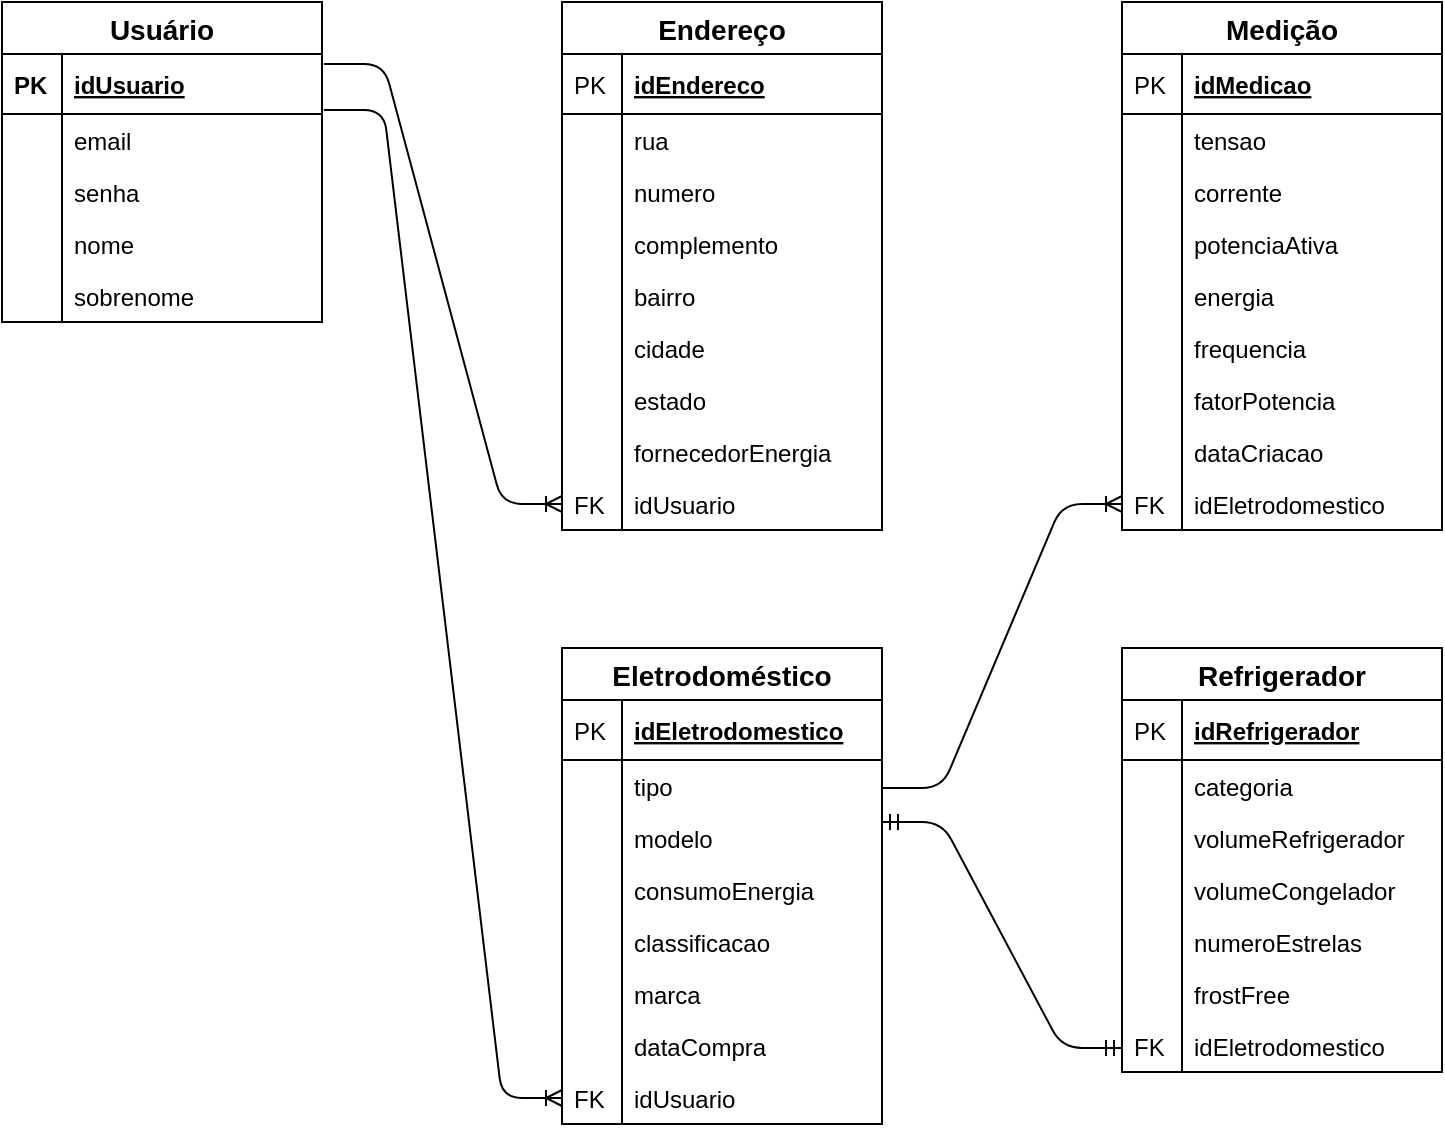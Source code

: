 <mxfile version="12.9.14" type="device"><diagram id="C5RBs43oDa-KdzZeNtuy" name="Page-1"><mxGraphModel dx="780" dy="775" grid="1" gridSize="10" guides="1" tooltips="1" connect="1" arrows="1" fold="1" page="1" pageScale="1" pageWidth="827" pageHeight="1169" math="0" shadow="0"><root><mxCell id="WIyWlLk6GJQsqaUBKTNV-0"/><mxCell id="WIyWlLk6GJQsqaUBKTNV-1" parent="WIyWlLk6GJQsqaUBKTNV-0"/><mxCell id="vI09K3gI-qspWk6bC4wD-117" value="" style="edgeStyle=entityRelationEdgeStyle;fontSize=12;html=1;endArrow=ERoneToMany;exitX=1.006;exitY=0.167;exitDx=0;exitDy=0;entryX=0;entryY=0.5;entryDx=0;entryDy=0;exitPerimeter=0;" edge="1" parent="WIyWlLk6GJQsqaUBKTNV-1" source="vI09K3gI-qspWk6bC4wD-17" target="vI09K3gI-qspWk6bC4wD-96"><mxGeometry width="100" height="100" relative="1" as="geometry"><mxPoint x="390" y="870" as="sourcePoint"/><mxPoint x="490" y="770" as="targetPoint"/></mxGeometry></mxCell><mxCell id="vI09K3gI-qspWk6bC4wD-118" value="" style="edgeStyle=entityRelationEdgeStyle;fontSize=12;html=1;endArrow=ERoneToMany;exitX=1.006;exitY=0.933;exitDx=0;exitDy=0;entryX=0;entryY=0.5;entryDx=0;entryDy=0;exitPerimeter=0;" edge="1" parent="WIyWlLk6GJQsqaUBKTNV-1" source="vI09K3gI-qspWk6bC4wD-17" target="vI09K3gI-qspWk6bC4wD-40"><mxGeometry width="100" height="100" relative="1" as="geometry"><mxPoint x="390" y="870" as="sourcePoint"/><mxPoint x="490" y="770" as="targetPoint"/></mxGeometry></mxCell><mxCell id="vI09K3gI-qspWk6bC4wD-16" value="Usuário" style="swimlane;fontStyle=1;childLayout=stackLayout;horizontal=1;startSize=26;horizontalStack=0;resizeParent=1;resizeParentMax=0;resizeLast=0;collapsible=1;marginBottom=0;align=center;fontSize=14;" vertex="1" parent="WIyWlLk6GJQsqaUBKTNV-1"><mxGeometry x="80" y="477" width="160" height="160" as="geometry"/></mxCell><mxCell id="vI09K3gI-qspWk6bC4wD-17" value="idUsuario" style="shape=partialRectangle;top=0;left=0;right=0;bottom=1;align=left;verticalAlign=middle;fillColor=none;spacingLeft=34;spacingRight=4;overflow=hidden;rotatable=0;points=[[0,0.5],[1,0.5]];portConstraint=eastwest;dropTarget=0;fontStyle=5;fontSize=12;" vertex="1" parent="vI09K3gI-qspWk6bC4wD-16"><mxGeometry y="26" width="160" height="30" as="geometry"/></mxCell><mxCell id="vI09K3gI-qspWk6bC4wD-18" value="PK" style="shape=partialRectangle;top=0;left=0;bottom=0;fillColor=none;align=left;verticalAlign=middle;spacingLeft=4;spacingRight=4;overflow=hidden;rotatable=0;points=[];portConstraint=eastwest;part=1;fontSize=12;fontStyle=1" vertex="1" connectable="0" parent="vI09K3gI-qspWk6bC4wD-17"><mxGeometry width="30" height="30" as="geometry"/></mxCell><mxCell id="vI09K3gI-qspWk6bC4wD-31" value="email" style="shape=partialRectangle;top=0;left=0;right=0;bottom=0;align=left;verticalAlign=top;fillColor=none;spacingLeft=34;spacingRight=4;overflow=hidden;rotatable=0;points=[[0,0.5],[1,0.5]];portConstraint=eastwest;dropTarget=0;fontSize=12;" vertex="1" parent="vI09K3gI-qspWk6bC4wD-16"><mxGeometry y="56" width="160" height="26" as="geometry"/></mxCell><mxCell id="vI09K3gI-qspWk6bC4wD-32" value="" style="shape=partialRectangle;top=0;left=0;bottom=0;fillColor=none;align=left;verticalAlign=top;spacingLeft=4;spacingRight=4;overflow=hidden;rotatable=0;points=[];portConstraint=eastwest;part=1;fontSize=12;" vertex="1" connectable="0" parent="vI09K3gI-qspWk6bC4wD-31"><mxGeometry width="30" height="26" as="geometry"/></mxCell><mxCell id="vI09K3gI-qspWk6bC4wD-19" value="senha" style="shape=partialRectangle;top=0;left=0;right=0;bottom=0;align=left;verticalAlign=top;fillColor=none;spacingLeft=34;spacingRight=4;overflow=hidden;rotatable=0;points=[[0,0.5],[1,0.5]];portConstraint=eastwest;dropTarget=0;fontSize=12;" vertex="1" parent="vI09K3gI-qspWk6bC4wD-16"><mxGeometry y="82" width="160" height="26" as="geometry"/></mxCell><mxCell id="vI09K3gI-qspWk6bC4wD-20" value="" style="shape=partialRectangle;top=0;left=0;bottom=0;fillColor=none;align=left;verticalAlign=top;spacingLeft=4;spacingRight=4;overflow=hidden;rotatable=0;points=[];portConstraint=eastwest;part=1;fontSize=12;" vertex="1" connectable="0" parent="vI09K3gI-qspWk6bC4wD-19"><mxGeometry width="30" height="26" as="geometry"/></mxCell><mxCell id="vI09K3gI-qspWk6bC4wD-35" value="nome" style="shape=partialRectangle;top=0;left=0;right=0;bottom=0;align=left;verticalAlign=top;fillColor=none;spacingLeft=34;spacingRight=4;overflow=hidden;rotatable=0;points=[[0,0.5],[1,0.5]];portConstraint=eastwest;dropTarget=0;fontSize=12;" vertex="1" parent="vI09K3gI-qspWk6bC4wD-16"><mxGeometry y="108" width="160" height="26" as="geometry"/></mxCell><mxCell id="vI09K3gI-qspWk6bC4wD-36" value="" style="shape=partialRectangle;top=0;left=0;bottom=0;fillColor=none;align=left;verticalAlign=top;spacingLeft=4;spacingRight=4;overflow=hidden;rotatable=0;points=[];portConstraint=eastwest;part=1;fontSize=12;" vertex="1" connectable="0" parent="vI09K3gI-qspWk6bC4wD-35"><mxGeometry width="30" height="26" as="geometry"/></mxCell><mxCell id="vI09K3gI-qspWk6bC4wD-21" value="sobrenome" style="shape=partialRectangle;top=0;left=0;right=0;bottom=0;align=left;verticalAlign=top;fillColor=none;spacingLeft=34;spacingRight=4;overflow=hidden;rotatable=0;points=[[0,0.5],[1,0.5]];portConstraint=eastwest;dropTarget=0;fontSize=12;" vertex="1" parent="vI09K3gI-qspWk6bC4wD-16"><mxGeometry y="134" width="160" height="26" as="geometry"/></mxCell><mxCell id="vI09K3gI-qspWk6bC4wD-22" value="" style="shape=partialRectangle;top=0;left=0;bottom=0;fillColor=none;align=left;verticalAlign=top;spacingLeft=4;spacingRight=4;overflow=hidden;rotatable=0;points=[];portConstraint=eastwest;part=1;fontSize=12;" vertex="1" connectable="0" parent="vI09K3gI-qspWk6bC4wD-21"><mxGeometry width="30" height="26" as="geometry"/></mxCell><mxCell id="vI09K3gI-qspWk6bC4wD-77" value="Endereço" style="swimlane;fontStyle=1;childLayout=stackLayout;horizontal=1;startSize=26;horizontalStack=0;resizeParent=1;resizeParentMax=0;resizeLast=0;collapsible=1;marginBottom=0;align=center;fontSize=14;" vertex="1" parent="WIyWlLk6GJQsqaUBKTNV-1"><mxGeometry x="360" y="477" width="160" height="264" as="geometry"/></mxCell><mxCell id="vI09K3gI-qspWk6bC4wD-78" value="idEndereco" style="shape=partialRectangle;top=0;left=0;right=0;bottom=1;align=left;verticalAlign=middle;fillColor=none;spacingLeft=34;spacingRight=4;overflow=hidden;rotatable=0;points=[[0,0.5],[1,0.5]];portConstraint=eastwest;dropTarget=0;fontStyle=5;fontSize=12;" vertex="1" parent="vI09K3gI-qspWk6bC4wD-77"><mxGeometry y="26" width="160" height="30" as="geometry"/></mxCell><mxCell id="vI09K3gI-qspWk6bC4wD-79" value="PK" style="shape=partialRectangle;top=0;left=0;bottom=0;fillColor=none;align=left;verticalAlign=middle;spacingLeft=4;spacingRight=4;overflow=hidden;rotatable=0;points=[];portConstraint=eastwest;part=1;fontSize=12;" vertex="1" connectable="0" parent="vI09K3gI-qspWk6bC4wD-78"><mxGeometry width="30" height="30" as="geometry"/></mxCell><mxCell id="vI09K3gI-qspWk6bC4wD-80" value="rua" style="shape=partialRectangle;top=0;left=0;right=0;bottom=0;align=left;verticalAlign=top;fillColor=none;spacingLeft=34;spacingRight=4;overflow=hidden;rotatable=0;points=[[0,0.5],[1,0.5]];portConstraint=eastwest;dropTarget=0;fontSize=12;" vertex="1" parent="vI09K3gI-qspWk6bC4wD-77"><mxGeometry y="56" width="160" height="26" as="geometry"/></mxCell><mxCell id="vI09K3gI-qspWk6bC4wD-81" value="" style="shape=partialRectangle;top=0;left=0;bottom=0;fillColor=none;align=left;verticalAlign=top;spacingLeft=4;spacingRight=4;overflow=hidden;rotatable=0;points=[];portConstraint=eastwest;part=1;fontSize=12;" vertex="1" connectable="0" parent="vI09K3gI-qspWk6bC4wD-80"><mxGeometry width="30" height="26" as="geometry"/></mxCell><mxCell id="vI09K3gI-qspWk6bC4wD-90" value="numero" style="shape=partialRectangle;top=0;left=0;right=0;bottom=0;align=left;verticalAlign=top;fillColor=none;spacingLeft=34;spacingRight=4;overflow=hidden;rotatable=0;points=[[0,0.5],[1,0.5]];portConstraint=eastwest;dropTarget=0;fontSize=12;" vertex="1" parent="vI09K3gI-qspWk6bC4wD-77"><mxGeometry y="82" width="160" height="26" as="geometry"/></mxCell><mxCell id="vI09K3gI-qspWk6bC4wD-91" value="" style="shape=partialRectangle;top=0;left=0;bottom=0;fillColor=none;align=left;verticalAlign=top;spacingLeft=4;spacingRight=4;overflow=hidden;rotatable=0;points=[];portConstraint=eastwest;part=1;fontSize=12;" vertex="1" connectable="0" parent="vI09K3gI-qspWk6bC4wD-90"><mxGeometry width="30" height="26" as="geometry"/></mxCell><mxCell id="vI09K3gI-qspWk6bC4wD-88" value="complemento" style="shape=partialRectangle;top=0;left=0;right=0;bottom=0;align=left;verticalAlign=top;fillColor=none;spacingLeft=34;spacingRight=4;overflow=hidden;rotatable=0;points=[[0,0.5],[1,0.5]];portConstraint=eastwest;dropTarget=0;fontSize=12;" vertex="1" parent="vI09K3gI-qspWk6bC4wD-77"><mxGeometry y="108" width="160" height="26" as="geometry"/></mxCell><mxCell id="vI09K3gI-qspWk6bC4wD-89" value="" style="shape=partialRectangle;top=0;left=0;bottom=0;fillColor=none;align=left;verticalAlign=top;spacingLeft=4;spacingRight=4;overflow=hidden;rotatable=0;points=[];portConstraint=eastwest;part=1;fontSize=12;" vertex="1" connectable="0" parent="vI09K3gI-qspWk6bC4wD-88"><mxGeometry width="30" height="26" as="geometry"/></mxCell><mxCell id="vI09K3gI-qspWk6bC4wD-82" value="bairro" style="shape=partialRectangle;top=0;left=0;right=0;bottom=0;align=left;verticalAlign=top;fillColor=none;spacingLeft=34;spacingRight=4;overflow=hidden;rotatable=0;points=[[0,0.5],[1,0.5]];portConstraint=eastwest;dropTarget=0;fontSize=12;" vertex="1" parent="vI09K3gI-qspWk6bC4wD-77"><mxGeometry y="134" width="160" height="26" as="geometry"/></mxCell><mxCell id="vI09K3gI-qspWk6bC4wD-83" value="" style="shape=partialRectangle;top=0;left=0;bottom=0;fillColor=none;align=left;verticalAlign=top;spacingLeft=4;spacingRight=4;overflow=hidden;rotatable=0;points=[];portConstraint=eastwest;part=1;fontSize=12;" vertex="1" connectable="0" parent="vI09K3gI-qspWk6bC4wD-82"><mxGeometry width="30" height="26" as="geometry"/></mxCell><mxCell id="vI09K3gI-qspWk6bC4wD-84" value="cidade" style="shape=partialRectangle;top=0;left=0;right=0;bottom=0;align=left;verticalAlign=top;fillColor=none;spacingLeft=34;spacingRight=4;overflow=hidden;rotatable=0;points=[[0,0.5],[1,0.5]];portConstraint=eastwest;dropTarget=0;fontSize=12;" vertex="1" parent="vI09K3gI-qspWk6bC4wD-77"><mxGeometry y="160" width="160" height="26" as="geometry"/></mxCell><mxCell id="vI09K3gI-qspWk6bC4wD-85" value="" style="shape=partialRectangle;top=0;left=0;bottom=0;fillColor=none;align=left;verticalAlign=top;spacingLeft=4;spacingRight=4;overflow=hidden;rotatable=0;points=[];portConstraint=eastwest;part=1;fontSize=12;" vertex="1" connectable="0" parent="vI09K3gI-qspWk6bC4wD-84"><mxGeometry width="30" height="26" as="geometry"/></mxCell><mxCell id="vI09K3gI-qspWk6bC4wD-92" value="estado" style="shape=partialRectangle;top=0;left=0;right=0;bottom=0;align=left;verticalAlign=top;fillColor=none;spacingLeft=34;spacingRight=4;overflow=hidden;rotatable=0;points=[[0,0.5],[1,0.5]];portConstraint=eastwest;dropTarget=0;fontSize=12;" vertex="1" parent="vI09K3gI-qspWk6bC4wD-77"><mxGeometry y="186" width="160" height="26" as="geometry"/></mxCell><mxCell id="vI09K3gI-qspWk6bC4wD-93" value="" style="shape=partialRectangle;top=0;left=0;bottom=0;fillColor=none;align=left;verticalAlign=top;spacingLeft=4;spacingRight=4;overflow=hidden;rotatable=0;points=[];portConstraint=eastwest;part=1;fontSize=12;" vertex="1" connectable="0" parent="vI09K3gI-qspWk6bC4wD-92"><mxGeometry width="30" height="26" as="geometry"/></mxCell><mxCell id="vI09K3gI-qspWk6bC4wD-94" value="fornecedorEnergia" style="shape=partialRectangle;top=0;left=0;right=0;bottom=0;align=left;verticalAlign=top;fillColor=none;spacingLeft=34;spacingRight=4;overflow=hidden;rotatable=0;points=[[0,0.5],[1,0.5]];portConstraint=eastwest;dropTarget=0;fontSize=12;" vertex="1" parent="vI09K3gI-qspWk6bC4wD-77"><mxGeometry y="212" width="160" height="26" as="geometry"/></mxCell><mxCell id="vI09K3gI-qspWk6bC4wD-95" value="" style="shape=partialRectangle;top=0;left=0;bottom=0;fillColor=none;align=left;verticalAlign=top;spacingLeft=4;spacingRight=4;overflow=hidden;rotatable=0;points=[];portConstraint=eastwest;part=1;fontSize=12;" vertex="1" connectable="0" parent="vI09K3gI-qspWk6bC4wD-94"><mxGeometry width="30" height="26" as="geometry"/></mxCell><mxCell id="vI09K3gI-qspWk6bC4wD-96" value="idUsuario" style="shape=partialRectangle;top=0;left=0;right=0;bottom=0;align=left;verticalAlign=top;fillColor=none;spacingLeft=34;spacingRight=4;overflow=hidden;rotatable=0;points=[[0,0.5],[1,0.5]];portConstraint=eastwest;dropTarget=0;fontSize=12;" vertex="1" parent="vI09K3gI-qspWk6bC4wD-77"><mxGeometry y="238" width="160" height="26" as="geometry"/></mxCell><mxCell id="vI09K3gI-qspWk6bC4wD-97" value="FK" style="shape=partialRectangle;top=0;left=0;bottom=0;fillColor=none;align=left;verticalAlign=top;spacingLeft=4;spacingRight=4;overflow=hidden;rotatable=0;points=[];portConstraint=eastwest;part=1;fontSize=12;" vertex="1" connectable="0" parent="vI09K3gI-qspWk6bC4wD-96"><mxGeometry width="30" height="26" as="geometry"/></mxCell><mxCell id="vI09K3gI-qspWk6bC4wD-54" value="Medição" style="swimlane;fontStyle=1;childLayout=stackLayout;horizontal=1;startSize=26;horizontalStack=0;resizeParent=1;resizeParentMax=0;resizeLast=0;collapsible=1;marginBottom=0;align=center;fontSize=14;" vertex="1" parent="WIyWlLk6GJQsqaUBKTNV-1"><mxGeometry x="640" y="477" width="160" height="264" as="geometry"/></mxCell><mxCell id="vI09K3gI-qspWk6bC4wD-55" value="idMedicao" style="shape=partialRectangle;top=0;left=0;right=0;bottom=1;align=left;verticalAlign=middle;fillColor=none;spacingLeft=34;spacingRight=4;overflow=hidden;rotatable=0;points=[[0,0.5],[1,0.5]];portConstraint=eastwest;dropTarget=0;fontStyle=5;fontSize=12;" vertex="1" parent="vI09K3gI-qspWk6bC4wD-54"><mxGeometry y="26" width="160" height="30" as="geometry"/></mxCell><mxCell id="vI09K3gI-qspWk6bC4wD-56" value="PK" style="shape=partialRectangle;top=0;left=0;bottom=0;fillColor=none;align=left;verticalAlign=middle;spacingLeft=4;spacingRight=4;overflow=hidden;rotatable=0;points=[];portConstraint=eastwest;part=1;fontSize=12;" vertex="1" connectable="0" parent="vI09K3gI-qspWk6bC4wD-55"><mxGeometry width="30" height="30" as="geometry"/></mxCell><mxCell id="vI09K3gI-qspWk6bC4wD-59" value="tensao" style="shape=partialRectangle;top=0;left=0;right=0;bottom=0;align=left;verticalAlign=top;fillColor=none;spacingLeft=34;spacingRight=4;overflow=hidden;rotatable=0;points=[[0,0.5],[1,0.5]];portConstraint=eastwest;dropTarget=0;fontSize=12;" vertex="1" parent="vI09K3gI-qspWk6bC4wD-54"><mxGeometry y="56" width="160" height="26" as="geometry"/></mxCell><mxCell id="vI09K3gI-qspWk6bC4wD-60" value="" style="shape=partialRectangle;top=0;left=0;bottom=0;fillColor=none;align=left;verticalAlign=top;spacingLeft=4;spacingRight=4;overflow=hidden;rotatable=0;points=[];portConstraint=eastwest;part=1;fontSize=12;" vertex="1" connectable="0" parent="vI09K3gI-qspWk6bC4wD-59"><mxGeometry width="30" height="26" as="geometry"/></mxCell><mxCell id="vI09K3gI-qspWk6bC4wD-61" value="corrente" style="shape=partialRectangle;top=0;left=0;right=0;bottom=0;align=left;verticalAlign=top;fillColor=none;spacingLeft=34;spacingRight=4;overflow=hidden;rotatable=0;points=[[0,0.5],[1,0.5]];portConstraint=eastwest;dropTarget=0;fontSize=12;" vertex="1" parent="vI09K3gI-qspWk6bC4wD-54"><mxGeometry y="82" width="160" height="26" as="geometry"/></mxCell><mxCell id="vI09K3gI-qspWk6bC4wD-62" value="" style="shape=partialRectangle;top=0;left=0;bottom=0;fillColor=none;align=left;verticalAlign=top;spacingLeft=4;spacingRight=4;overflow=hidden;rotatable=0;points=[];portConstraint=eastwest;part=1;fontSize=12;" vertex="1" connectable="0" parent="vI09K3gI-qspWk6bC4wD-61"><mxGeometry width="30" height="26" as="geometry"/></mxCell><mxCell id="vI09K3gI-qspWk6bC4wD-67" value="potenciaAtiva" style="shape=partialRectangle;top=0;left=0;right=0;bottom=0;align=left;verticalAlign=top;fillColor=none;spacingLeft=34;spacingRight=4;overflow=hidden;rotatable=0;points=[[0,0.5],[1,0.5]];portConstraint=eastwest;dropTarget=0;fontSize=12;" vertex="1" parent="vI09K3gI-qspWk6bC4wD-54"><mxGeometry y="108" width="160" height="26" as="geometry"/></mxCell><mxCell id="vI09K3gI-qspWk6bC4wD-68" value="" style="shape=partialRectangle;top=0;left=0;bottom=0;fillColor=none;align=left;verticalAlign=top;spacingLeft=4;spacingRight=4;overflow=hidden;rotatable=0;points=[];portConstraint=eastwest;part=1;fontSize=12;" vertex="1" connectable="0" parent="vI09K3gI-qspWk6bC4wD-67"><mxGeometry width="30" height="26" as="geometry"/></mxCell><mxCell id="vI09K3gI-qspWk6bC4wD-69" value="energia" style="shape=partialRectangle;top=0;left=0;right=0;bottom=0;align=left;verticalAlign=top;fillColor=none;spacingLeft=34;spacingRight=4;overflow=hidden;rotatable=0;points=[[0,0.5],[1,0.5]];portConstraint=eastwest;dropTarget=0;fontSize=12;" vertex="1" parent="vI09K3gI-qspWk6bC4wD-54"><mxGeometry y="134" width="160" height="26" as="geometry"/></mxCell><mxCell id="vI09K3gI-qspWk6bC4wD-70" value="" style="shape=partialRectangle;top=0;left=0;bottom=0;fillColor=none;align=left;verticalAlign=top;spacingLeft=4;spacingRight=4;overflow=hidden;rotatable=0;points=[];portConstraint=eastwest;part=1;fontSize=12;" vertex="1" connectable="0" parent="vI09K3gI-qspWk6bC4wD-69"><mxGeometry width="30" height="26" as="geometry"/></mxCell><mxCell id="vI09K3gI-qspWk6bC4wD-71" value="frequencia" style="shape=partialRectangle;top=0;left=0;right=0;bottom=0;align=left;verticalAlign=top;fillColor=none;spacingLeft=34;spacingRight=4;overflow=hidden;rotatable=0;points=[[0,0.5],[1,0.5]];portConstraint=eastwest;dropTarget=0;fontSize=12;" vertex="1" parent="vI09K3gI-qspWk6bC4wD-54"><mxGeometry y="160" width="160" height="26" as="geometry"/></mxCell><mxCell id="vI09K3gI-qspWk6bC4wD-72" value="" style="shape=partialRectangle;top=0;left=0;bottom=0;fillColor=none;align=left;verticalAlign=top;spacingLeft=4;spacingRight=4;overflow=hidden;rotatable=0;points=[];portConstraint=eastwest;part=1;fontSize=12;" vertex="1" connectable="0" parent="vI09K3gI-qspWk6bC4wD-71"><mxGeometry width="30" height="26" as="geometry"/></mxCell><mxCell id="vI09K3gI-qspWk6bC4wD-73" value="fatorPotencia" style="shape=partialRectangle;top=0;left=0;right=0;bottom=0;align=left;verticalAlign=top;fillColor=none;spacingLeft=34;spacingRight=4;overflow=hidden;rotatable=0;points=[[0,0.5],[1,0.5]];portConstraint=eastwest;dropTarget=0;fontSize=12;" vertex="1" parent="vI09K3gI-qspWk6bC4wD-54"><mxGeometry y="186" width="160" height="26" as="geometry"/></mxCell><mxCell id="vI09K3gI-qspWk6bC4wD-74" value="" style="shape=partialRectangle;top=0;left=0;bottom=0;fillColor=none;align=left;verticalAlign=top;spacingLeft=4;spacingRight=4;overflow=hidden;rotatable=0;points=[];portConstraint=eastwest;part=1;fontSize=12;" vertex="1" connectable="0" parent="vI09K3gI-qspWk6bC4wD-73"><mxGeometry width="30" height="26" as="geometry"/></mxCell><mxCell id="vI09K3gI-qspWk6bC4wD-75" value="dataCriacao" style="shape=partialRectangle;top=0;left=0;right=0;bottom=0;align=left;verticalAlign=top;fillColor=none;spacingLeft=34;spacingRight=4;overflow=hidden;rotatable=0;points=[[0,0.5],[1,0.5]];portConstraint=eastwest;dropTarget=0;fontSize=12;" vertex="1" parent="vI09K3gI-qspWk6bC4wD-54"><mxGeometry y="212" width="160" height="26" as="geometry"/></mxCell><mxCell id="vI09K3gI-qspWk6bC4wD-76" value="" style="shape=partialRectangle;top=0;left=0;bottom=0;fillColor=none;align=left;verticalAlign=top;spacingLeft=4;spacingRight=4;overflow=hidden;rotatable=0;points=[];portConstraint=eastwest;part=1;fontSize=12;" vertex="1" connectable="0" parent="vI09K3gI-qspWk6bC4wD-75"><mxGeometry width="30" height="26" as="geometry"/></mxCell><mxCell id="vI09K3gI-qspWk6bC4wD-57" value="idEletrodomestico" style="shape=partialRectangle;top=0;left=0;right=0;bottom=0;align=left;verticalAlign=top;fillColor=none;spacingLeft=34;spacingRight=4;overflow=hidden;rotatable=0;points=[[0,0.5],[1,0.5]];portConstraint=eastwest;dropTarget=0;fontSize=12;" vertex="1" parent="vI09K3gI-qspWk6bC4wD-54"><mxGeometry y="238" width="160" height="26" as="geometry"/></mxCell><mxCell id="vI09K3gI-qspWk6bC4wD-58" value="FK" style="shape=partialRectangle;top=0;left=0;bottom=0;fillColor=none;align=left;verticalAlign=top;spacingLeft=4;spacingRight=4;overflow=hidden;rotatable=0;points=[];portConstraint=eastwest;part=1;fontSize=12;" vertex="1" connectable="0" parent="vI09K3gI-qspWk6bC4wD-57"><mxGeometry width="30" height="26" as="geometry"/></mxCell><mxCell id="vI09K3gI-qspWk6bC4wD-121" value="" style="edgeStyle=entityRelationEdgeStyle;fontSize=12;html=1;endArrow=ERoneToMany;entryX=0;entryY=0.5;entryDx=0;entryDy=0;" edge="1" parent="WIyWlLk6GJQsqaUBKTNV-1" target="vI09K3gI-qspWk6bC4wD-57"><mxGeometry width="100" height="100" relative="1" as="geometry"><mxPoint x="520" y="870" as="sourcePoint"/><mxPoint x="490" y="770" as="targetPoint"/></mxGeometry></mxCell><mxCell id="vI09K3gI-qspWk6bC4wD-122" value="" style="edgeStyle=entityRelationEdgeStyle;fontSize=12;html=1;endArrow=ERmandOne;startArrow=ERmandOne;entryX=0;entryY=0.538;entryDx=0;entryDy=0;entryPerimeter=0;" edge="1" parent="WIyWlLk6GJQsqaUBKTNV-1" target="vI09K3gI-qspWk6bC4wD-105"><mxGeometry width="100" height="100" relative="1" as="geometry"><mxPoint x="520" y="887" as="sourcePoint"/><mxPoint x="630" y="1014" as="targetPoint"/></mxGeometry></mxCell><mxCell id="vI09K3gI-qspWk6bC4wD-37" value="Eletrodoméstico" style="swimlane;fontStyle=1;childLayout=stackLayout;horizontal=1;startSize=26;horizontalStack=0;resizeParent=1;resizeParentMax=0;resizeLast=0;collapsible=1;marginBottom=0;align=center;fontSize=14;" vertex="1" parent="WIyWlLk6GJQsqaUBKTNV-1"><mxGeometry x="360" y="800" width="160" height="238" as="geometry"/></mxCell><mxCell id="vI09K3gI-qspWk6bC4wD-38" value="idEletrodomestico" style="shape=partialRectangle;top=0;left=0;right=0;bottom=1;align=left;verticalAlign=middle;fillColor=none;spacingLeft=34;spacingRight=4;overflow=hidden;rotatable=0;points=[[0,0.5],[1,0.5]];portConstraint=eastwest;dropTarget=0;fontStyle=5;fontSize=12;" vertex="1" parent="vI09K3gI-qspWk6bC4wD-37"><mxGeometry y="26" width="160" height="30" as="geometry"/></mxCell><mxCell id="vI09K3gI-qspWk6bC4wD-39" value="PK" style="shape=partialRectangle;top=0;left=0;bottom=0;fillColor=none;align=left;verticalAlign=middle;spacingLeft=4;spacingRight=4;overflow=hidden;rotatable=0;points=[];portConstraint=eastwest;part=1;fontSize=12;" vertex="1" connectable="0" parent="vI09K3gI-qspWk6bC4wD-38"><mxGeometry width="30" height="30" as="geometry"/></mxCell><mxCell id="vI09K3gI-qspWk6bC4wD-65" value="tipo" style="shape=partialRectangle;top=0;left=0;right=0;bottom=0;align=left;verticalAlign=top;fillColor=none;spacingLeft=34;spacingRight=4;overflow=hidden;rotatable=0;points=[[0,0.5],[1,0.5]];portConstraint=eastwest;dropTarget=0;fontSize=12;" vertex="1" parent="vI09K3gI-qspWk6bC4wD-37"><mxGeometry y="56" width="160" height="26" as="geometry"/></mxCell><mxCell id="vI09K3gI-qspWk6bC4wD-66" value="" style="shape=partialRectangle;top=0;left=0;bottom=0;fillColor=none;align=left;verticalAlign=top;spacingLeft=4;spacingRight=4;overflow=hidden;rotatable=0;points=[];portConstraint=eastwest;part=1;fontSize=12;" vertex="1" connectable="0" parent="vI09K3gI-qspWk6bC4wD-65"><mxGeometry width="30" height="26" as="geometry"/></mxCell><mxCell id="vI09K3gI-qspWk6bC4wD-42" value="modelo" style="shape=partialRectangle;top=0;left=0;right=0;bottom=0;align=left;verticalAlign=top;fillColor=none;spacingLeft=34;spacingRight=4;overflow=hidden;rotatable=0;points=[[0,0.5],[1,0.5]];portConstraint=eastwest;dropTarget=0;fontSize=12;" vertex="1" parent="vI09K3gI-qspWk6bC4wD-37"><mxGeometry y="82" width="160" height="26" as="geometry"/></mxCell><mxCell id="vI09K3gI-qspWk6bC4wD-43" value="" style="shape=partialRectangle;top=0;left=0;bottom=0;fillColor=none;align=left;verticalAlign=top;spacingLeft=4;spacingRight=4;overflow=hidden;rotatable=0;points=[];portConstraint=eastwest;part=1;fontSize=12;" vertex="1" connectable="0" parent="vI09K3gI-qspWk6bC4wD-42"><mxGeometry width="30" height="26" as="geometry"/></mxCell><mxCell id="vI09K3gI-qspWk6bC4wD-44" value="consumoEnergia" style="shape=partialRectangle;top=0;left=0;right=0;bottom=0;align=left;verticalAlign=top;fillColor=none;spacingLeft=34;spacingRight=4;overflow=hidden;rotatable=0;points=[[0,0.5],[1,0.5]];portConstraint=eastwest;dropTarget=0;fontSize=12;" vertex="1" parent="vI09K3gI-qspWk6bC4wD-37"><mxGeometry y="108" width="160" height="26" as="geometry"/></mxCell><mxCell id="vI09K3gI-qspWk6bC4wD-45" value="" style="shape=partialRectangle;top=0;left=0;bottom=0;fillColor=none;align=left;verticalAlign=top;spacingLeft=4;spacingRight=4;overflow=hidden;rotatable=0;points=[];portConstraint=eastwest;part=1;fontSize=12;" vertex="1" connectable="0" parent="vI09K3gI-qspWk6bC4wD-44"><mxGeometry width="30" height="26" as="geometry"/></mxCell><mxCell id="vI09K3gI-qspWk6bC4wD-48" value="classificacao" style="shape=partialRectangle;top=0;left=0;right=0;bottom=0;align=left;verticalAlign=top;fillColor=none;spacingLeft=34;spacingRight=4;overflow=hidden;rotatable=0;points=[[0,0.5],[1,0.5]];portConstraint=eastwest;dropTarget=0;fontSize=12;" vertex="1" parent="vI09K3gI-qspWk6bC4wD-37"><mxGeometry y="134" width="160" height="26" as="geometry"/></mxCell><mxCell id="vI09K3gI-qspWk6bC4wD-49" value="" style="shape=partialRectangle;top=0;left=0;bottom=0;fillColor=none;align=left;verticalAlign=top;spacingLeft=4;spacingRight=4;overflow=hidden;rotatable=0;points=[];portConstraint=eastwest;part=1;fontSize=12;" vertex="1" connectable="0" parent="vI09K3gI-qspWk6bC4wD-48"><mxGeometry width="30" height="26" as="geometry"/></mxCell><mxCell id="vI09K3gI-qspWk6bC4wD-50" value="marca" style="shape=partialRectangle;top=0;left=0;right=0;bottom=0;align=left;verticalAlign=top;fillColor=none;spacingLeft=34;spacingRight=4;overflow=hidden;rotatable=0;points=[[0,0.5],[1,0.5]];portConstraint=eastwest;dropTarget=0;fontSize=12;" vertex="1" parent="vI09K3gI-qspWk6bC4wD-37"><mxGeometry y="160" width="160" height="26" as="geometry"/></mxCell><mxCell id="vI09K3gI-qspWk6bC4wD-51" value="" style="shape=partialRectangle;top=0;left=0;bottom=0;fillColor=none;align=left;verticalAlign=top;spacingLeft=4;spacingRight=4;overflow=hidden;rotatable=0;points=[];portConstraint=eastwest;part=1;fontSize=12;" vertex="1" connectable="0" parent="vI09K3gI-qspWk6bC4wD-50"><mxGeometry width="30" height="26" as="geometry"/></mxCell><mxCell id="vI09K3gI-qspWk6bC4wD-52" value="dataCompra" style="shape=partialRectangle;top=0;left=0;right=0;bottom=0;align=left;verticalAlign=top;fillColor=none;spacingLeft=34;spacingRight=4;overflow=hidden;rotatable=0;points=[[0,0.5],[1,0.5]];portConstraint=eastwest;dropTarget=0;fontSize=12;" vertex="1" parent="vI09K3gI-qspWk6bC4wD-37"><mxGeometry y="186" width="160" height="26" as="geometry"/></mxCell><mxCell id="vI09K3gI-qspWk6bC4wD-53" value="" style="shape=partialRectangle;top=0;left=0;bottom=0;fillColor=none;align=left;verticalAlign=top;spacingLeft=4;spacingRight=4;overflow=hidden;rotatable=0;points=[];portConstraint=eastwest;part=1;fontSize=12;" vertex="1" connectable="0" parent="vI09K3gI-qspWk6bC4wD-52"><mxGeometry width="30" height="26" as="geometry"/></mxCell><mxCell id="vI09K3gI-qspWk6bC4wD-40" value="idUsuario" style="shape=partialRectangle;top=0;left=0;right=0;bottom=0;align=left;verticalAlign=top;fillColor=none;spacingLeft=34;spacingRight=4;overflow=hidden;rotatable=0;points=[[0,0.5],[1,0.5]];portConstraint=eastwest;dropTarget=0;fontSize=12;" vertex="1" parent="vI09K3gI-qspWk6bC4wD-37"><mxGeometry y="212" width="160" height="26" as="geometry"/></mxCell><mxCell id="vI09K3gI-qspWk6bC4wD-41" value="FK" style="shape=partialRectangle;top=0;left=0;bottom=0;fillColor=none;align=left;verticalAlign=top;spacingLeft=4;spacingRight=4;overflow=hidden;rotatable=0;points=[];portConstraint=eastwest;part=1;fontSize=12;" vertex="1" connectable="0" parent="vI09K3gI-qspWk6bC4wD-40"><mxGeometry width="30" height="26" as="geometry"/></mxCell><mxCell id="vI09K3gI-qspWk6bC4wD-98" value="Refrigerador" style="swimlane;fontStyle=1;childLayout=stackLayout;horizontal=1;startSize=26;horizontalStack=0;resizeParent=1;resizeParentMax=0;resizeLast=0;collapsible=1;marginBottom=0;align=center;fontSize=14;" vertex="1" parent="WIyWlLk6GJQsqaUBKTNV-1"><mxGeometry x="640" y="800" width="160" height="212" as="geometry"/></mxCell><mxCell id="vI09K3gI-qspWk6bC4wD-99" value="idRefrigerador" style="shape=partialRectangle;top=0;left=0;right=0;bottom=1;align=left;verticalAlign=middle;fillColor=none;spacingLeft=34;spacingRight=4;overflow=hidden;rotatable=0;points=[[0,0.5],[1,0.5]];portConstraint=eastwest;dropTarget=0;fontStyle=5;fontSize=12;" vertex="1" parent="vI09K3gI-qspWk6bC4wD-98"><mxGeometry y="26" width="160" height="30" as="geometry"/></mxCell><mxCell id="vI09K3gI-qspWk6bC4wD-100" value="PK" style="shape=partialRectangle;top=0;left=0;bottom=0;fillColor=none;align=left;verticalAlign=middle;spacingLeft=4;spacingRight=4;overflow=hidden;rotatable=0;points=[];portConstraint=eastwest;part=1;fontSize=12;" vertex="1" connectable="0" parent="vI09K3gI-qspWk6bC4wD-99"><mxGeometry width="30" height="30" as="geometry"/></mxCell><mxCell id="vI09K3gI-qspWk6bC4wD-113" value="categoria" style="shape=partialRectangle;top=0;left=0;right=0;bottom=0;align=left;verticalAlign=top;fillColor=none;spacingLeft=34;spacingRight=4;overflow=hidden;rotatable=0;points=[[0,0.5],[1,0.5]];portConstraint=eastwest;dropTarget=0;fontSize=12;" vertex="1" parent="vI09K3gI-qspWk6bC4wD-98"><mxGeometry y="56" width="160" height="26" as="geometry"/></mxCell><mxCell id="vI09K3gI-qspWk6bC4wD-114" value="" style="shape=partialRectangle;top=0;left=0;bottom=0;fillColor=none;align=left;verticalAlign=top;spacingLeft=4;spacingRight=4;overflow=hidden;rotatable=0;points=[];portConstraint=eastwest;part=1;fontSize=12;" vertex="1" connectable="0" parent="vI09K3gI-qspWk6bC4wD-113"><mxGeometry width="30" height="26" as="geometry"/></mxCell><mxCell id="vI09K3gI-qspWk6bC4wD-123" value="volumeRefrigerador" style="shape=partialRectangle;top=0;left=0;right=0;bottom=0;align=left;verticalAlign=top;fillColor=none;spacingLeft=34;spacingRight=4;overflow=hidden;rotatable=0;points=[[0,0.5],[1,0.5]];portConstraint=eastwest;dropTarget=0;fontSize=12;" vertex="1" parent="vI09K3gI-qspWk6bC4wD-98"><mxGeometry y="82" width="160" height="26" as="geometry"/></mxCell><mxCell id="vI09K3gI-qspWk6bC4wD-124" value="" style="shape=partialRectangle;top=0;left=0;bottom=0;fillColor=none;align=left;verticalAlign=top;spacingLeft=4;spacingRight=4;overflow=hidden;rotatable=0;points=[];portConstraint=eastwest;part=1;fontSize=12;" vertex="1" connectable="0" parent="vI09K3gI-qspWk6bC4wD-123"><mxGeometry width="30" height="26" as="geometry"/></mxCell><mxCell id="vI09K3gI-qspWk6bC4wD-111" value="volumeCongelador" style="shape=partialRectangle;top=0;left=0;right=0;bottom=0;align=left;verticalAlign=top;fillColor=none;spacingLeft=34;spacingRight=4;overflow=hidden;rotatable=0;points=[[0,0.5],[1,0.5]];portConstraint=eastwest;dropTarget=0;fontSize=12;" vertex="1" parent="vI09K3gI-qspWk6bC4wD-98"><mxGeometry y="108" width="160" height="26" as="geometry"/></mxCell><mxCell id="vI09K3gI-qspWk6bC4wD-112" value="" style="shape=partialRectangle;top=0;left=0;bottom=0;fillColor=none;align=left;verticalAlign=top;spacingLeft=4;spacingRight=4;overflow=hidden;rotatable=0;points=[];portConstraint=eastwest;part=1;fontSize=12;" vertex="1" connectable="0" parent="vI09K3gI-qspWk6bC4wD-111"><mxGeometry width="30" height="26" as="geometry"/></mxCell><mxCell id="vI09K3gI-qspWk6bC4wD-101" value="numeroEstrelas" style="shape=partialRectangle;top=0;left=0;right=0;bottom=0;align=left;verticalAlign=top;fillColor=none;spacingLeft=34;spacingRight=4;overflow=hidden;rotatable=0;points=[[0,0.5],[1,0.5]];portConstraint=eastwest;dropTarget=0;fontSize=12;" vertex="1" parent="vI09K3gI-qspWk6bC4wD-98"><mxGeometry y="134" width="160" height="26" as="geometry"/></mxCell><mxCell id="vI09K3gI-qspWk6bC4wD-102" value="" style="shape=partialRectangle;top=0;left=0;bottom=0;fillColor=none;align=left;verticalAlign=top;spacingLeft=4;spacingRight=4;overflow=hidden;rotatable=0;points=[];portConstraint=eastwest;part=1;fontSize=12;" vertex="1" connectable="0" parent="vI09K3gI-qspWk6bC4wD-101"><mxGeometry width="30" height="26" as="geometry"/></mxCell><mxCell id="vI09K3gI-qspWk6bC4wD-103" value="frostFree" style="shape=partialRectangle;top=0;left=0;right=0;bottom=0;align=left;verticalAlign=top;fillColor=none;spacingLeft=34;spacingRight=4;overflow=hidden;rotatable=0;points=[[0,0.5],[1,0.5]];portConstraint=eastwest;dropTarget=0;fontSize=12;" vertex="1" parent="vI09K3gI-qspWk6bC4wD-98"><mxGeometry y="160" width="160" height="26" as="geometry"/></mxCell><mxCell id="vI09K3gI-qspWk6bC4wD-104" value="" style="shape=partialRectangle;top=0;left=0;bottom=0;fillColor=none;align=left;verticalAlign=top;spacingLeft=4;spacingRight=4;overflow=hidden;rotatable=0;points=[];portConstraint=eastwest;part=1;fontSize=12;" vertex="1" connectable="0" parent="vI09K3gI-qspWk6bC4wD-103"><mxGeometry width="30" height="26" as="geometry"/></mxCell><mxCell id="vI09K3gI-qspWk6bC4wD-105" value="idEletrodomestico" style="shape=partialRectangle;top=0;left=0;right=0;bottom=0;align=left;verticalAlign=top;fillColor=none;spacingLeft=34;spacingRight=4;overflow=hidden;rotatable=0;points=[[0,0.5],[1,0.5]];portConstraint=eastwest;dropTarget=0;fontSize=12;" vertex="1" parent="vI09K3gI-qspWk6bC4wD-98"><mxGeometry y="186" width="160" height="26" as="geometry"/></mxCell><mxCell id="vI09K3gI-qspWk6bC4wD-106" value="FK" style="shape=partialRectangle;top=0;left=0;bottom=0;fillColor=none;align=left;verticalAlign=top;spacingLeft=4;spacingRight=4;overflow=hidden;rotatable=0;points=[];portConstraint=eastwest;part=1;fontSize=12;" vertex="1" connectable="0" parent="vI09K3gI-qspWk6bC4wD-105"><mxGeometry width="30" height="26" as="geometry"/></mxCell></root></mxGraphModel></diagram></mxfile>